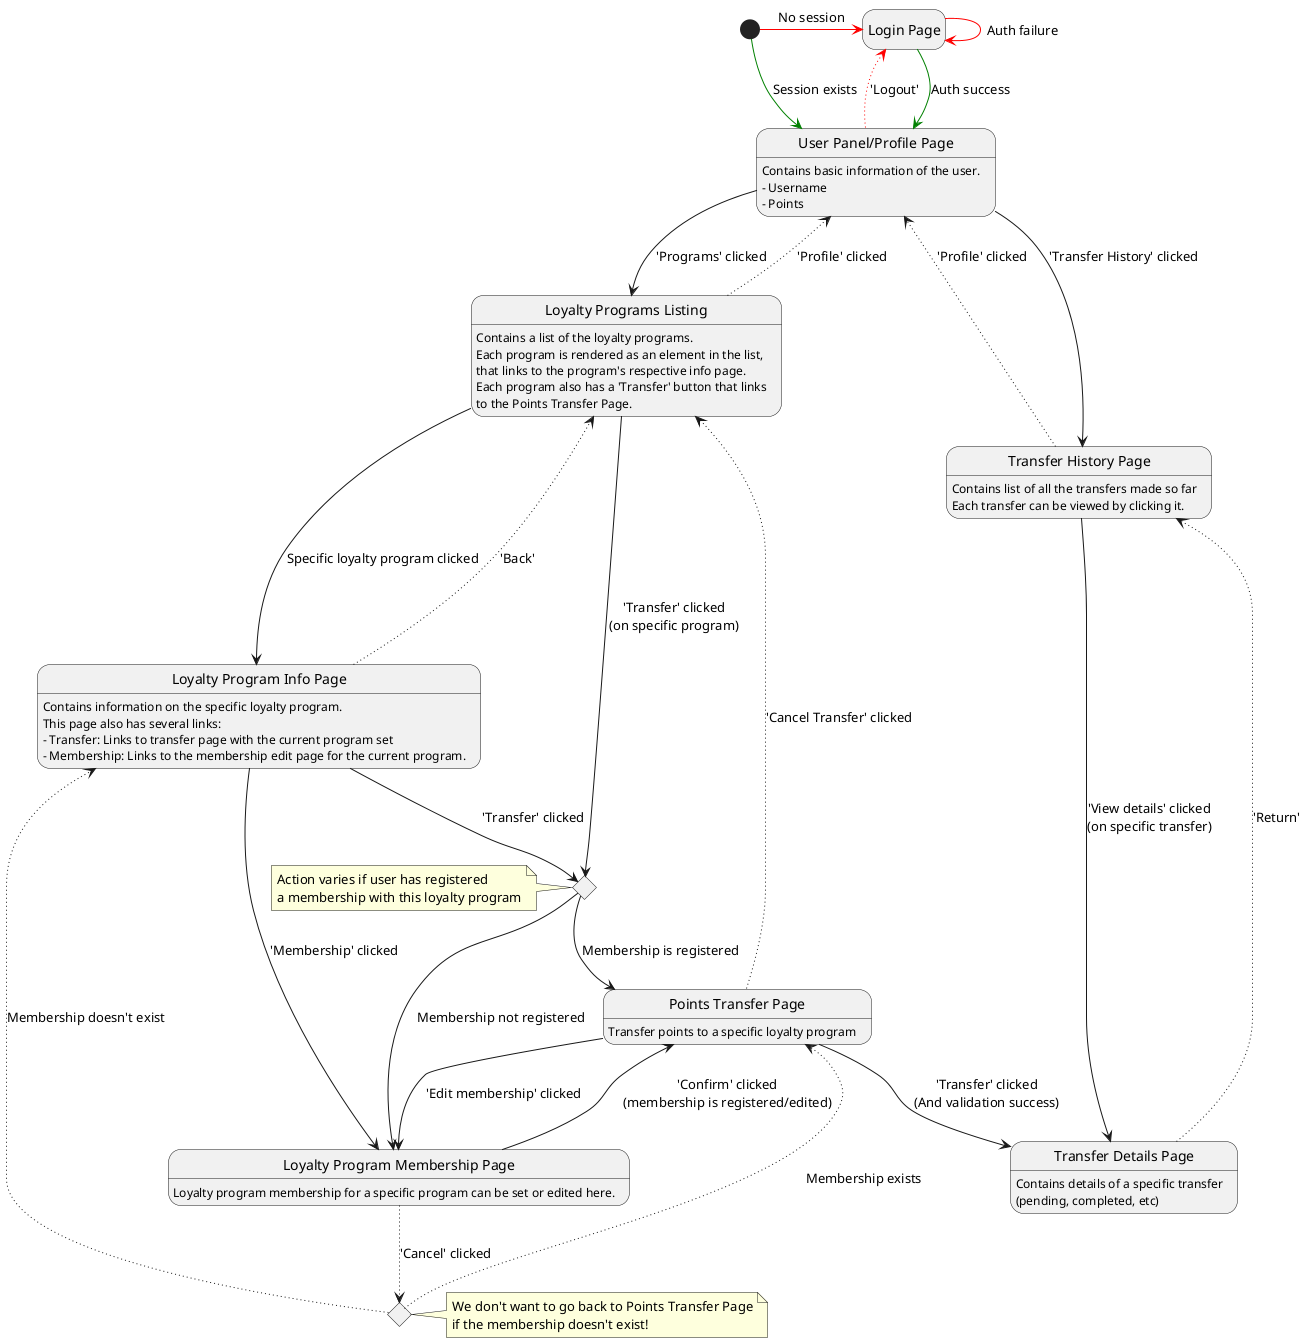 @startuml Bank Client State Diagram
hide empty description

state LoginPage as "Login Page"
state UserPanelPage as "User Panel/Profile Page"
UserPanelPage: Contains basic information of the user.\n- Username\n- Points
state LoyaltyProgramsPage as "Loyalty Programs Listing"
LoyaltyProgramsPage: Contains a list of the loyalty programs.\nEach program is rendered as an element in the list,\nthat links to the program's respective info page.\nEach program also has a 'Transfer' button that links\nto the Points Transfer Page.
state LoyaltyProgramInfoPage as "Loyalty Program Info Page"
LoyaltyProgramInfoPage: Contains information on the specific loyalty program.\nThis page also has several links:\n- Transfer: Links to transfer page with the current program set\n- Membership: Links to the membership edit page for the current program.
state TransferHistoryPage as "Transfer History Page"
TransferHistoryPage: Contains list of all the transfers made so far\nEach transfer can be viewed by clicking it.
state TransferDetailsPage as "Transfer Details Page"
TransferDetailsPage: Contains details of a specific transfer\n(pending, completed, etc)
state TransferPointsPage as "Points Transfer Page"
TransferPointsPage: Transfer points to a specific loyalty program
state ProgramMembershipPage as "Loyalty Program Membership Page"
ProgramMembershipPage: Loyalty program membership for a specific program can be set or edited here.

state hasMembershipAtLoyaltyProgramsPage <<choice>>
state hasMembershipAtProgramMembershipPage <<choice>>

[*] -[#red]> LoginPage: No session
[*] -[#green]> UserPanelPage: Session exists

LoginPage -[#green]-> UserPanelPage: Auth success
LoginPage -[#red]-> LoginPage: Auth failure

UserPanelPage --> LoyaltyProgramsPage: 'Programs' clicked
UserPanelPage --> TransferHistoryPage: 'Transfer History' clicked
UserPanelPage -[#red,dotted]-> LoginPage: 'Logout'

TransferHistoryPage -[dotted]-> UserPanelPage: 'Profile' clicked
TransferHistoryPage ---> TransferDetailsPage: 'View details' clicked\n(on specific transfer)

TransferDetailsPage -[dotted]--> TransferHistoryPage: 'Return'

LoyaltyProgramsPage -[dotted]-> UserPanelPage: 'Profile' clicked
LoyaltyProgramsPage ----> hasMembershipAtLoyaltyProgramsPage: 'Transfer' clicked\n(on specific program)
    hasMembershipAtLoyaltyProgramsPage --> TransferPointsPage: Membership is registered
    hasMembershipAtLoyaltyProgramsPage --> ProgramMembershipPage: Membership not registered
    note left of hasMembershipAtLoyaltyProgramsPage: Action varies if user has registered\na membership with this loyalty program
LoyaltyProgramsPage --> LoyaltyProgramInfoPage: Specific loyalty program clicked

LoyaltyProgramInfoPage -[dotted]-> LoyaltyProgramsPage: 'Back'
LoyaltyProgramInfoPage --> hasMembershipAtLoyaltyProgramsPage: 'Transfer' clicked
LoyaltyProgramInfoPage ---> ProgramMembershipPage: 'Membership' clicked

TransferPointsPage -[dotted]-> LoyaltyProgramsPage: 'Cancel Transfer' clicked
TransferPointsPage --> ProgramMembershipPage: 'Edit membership' clicked
TransferPointsPage --> TransferDetailsPage: 'Transfer' clicked\n(And validation success)

ProgramMembershipPage -[dotted]-> hasMembershipAtProgramMembershipPage: 'Cancel' clicked
    hasMembershipAtProgramMembershipPage -[dotted]-> TransferPointsPage: Membership exists
    hasMembershipAtProgramMembershipPage -[dotted]--> LoyaltyProgramInfoPage: Membership doesn't exist
    note right of hasMembershipAtProgramMembershipPage: We don't want to go back to Points Transfer Page\nif the membership doesn't exist!
ProgramMembershipPage --> TransferPointsPage: 'Confirm' clicked\n(membership is registered/edited)

@enduml